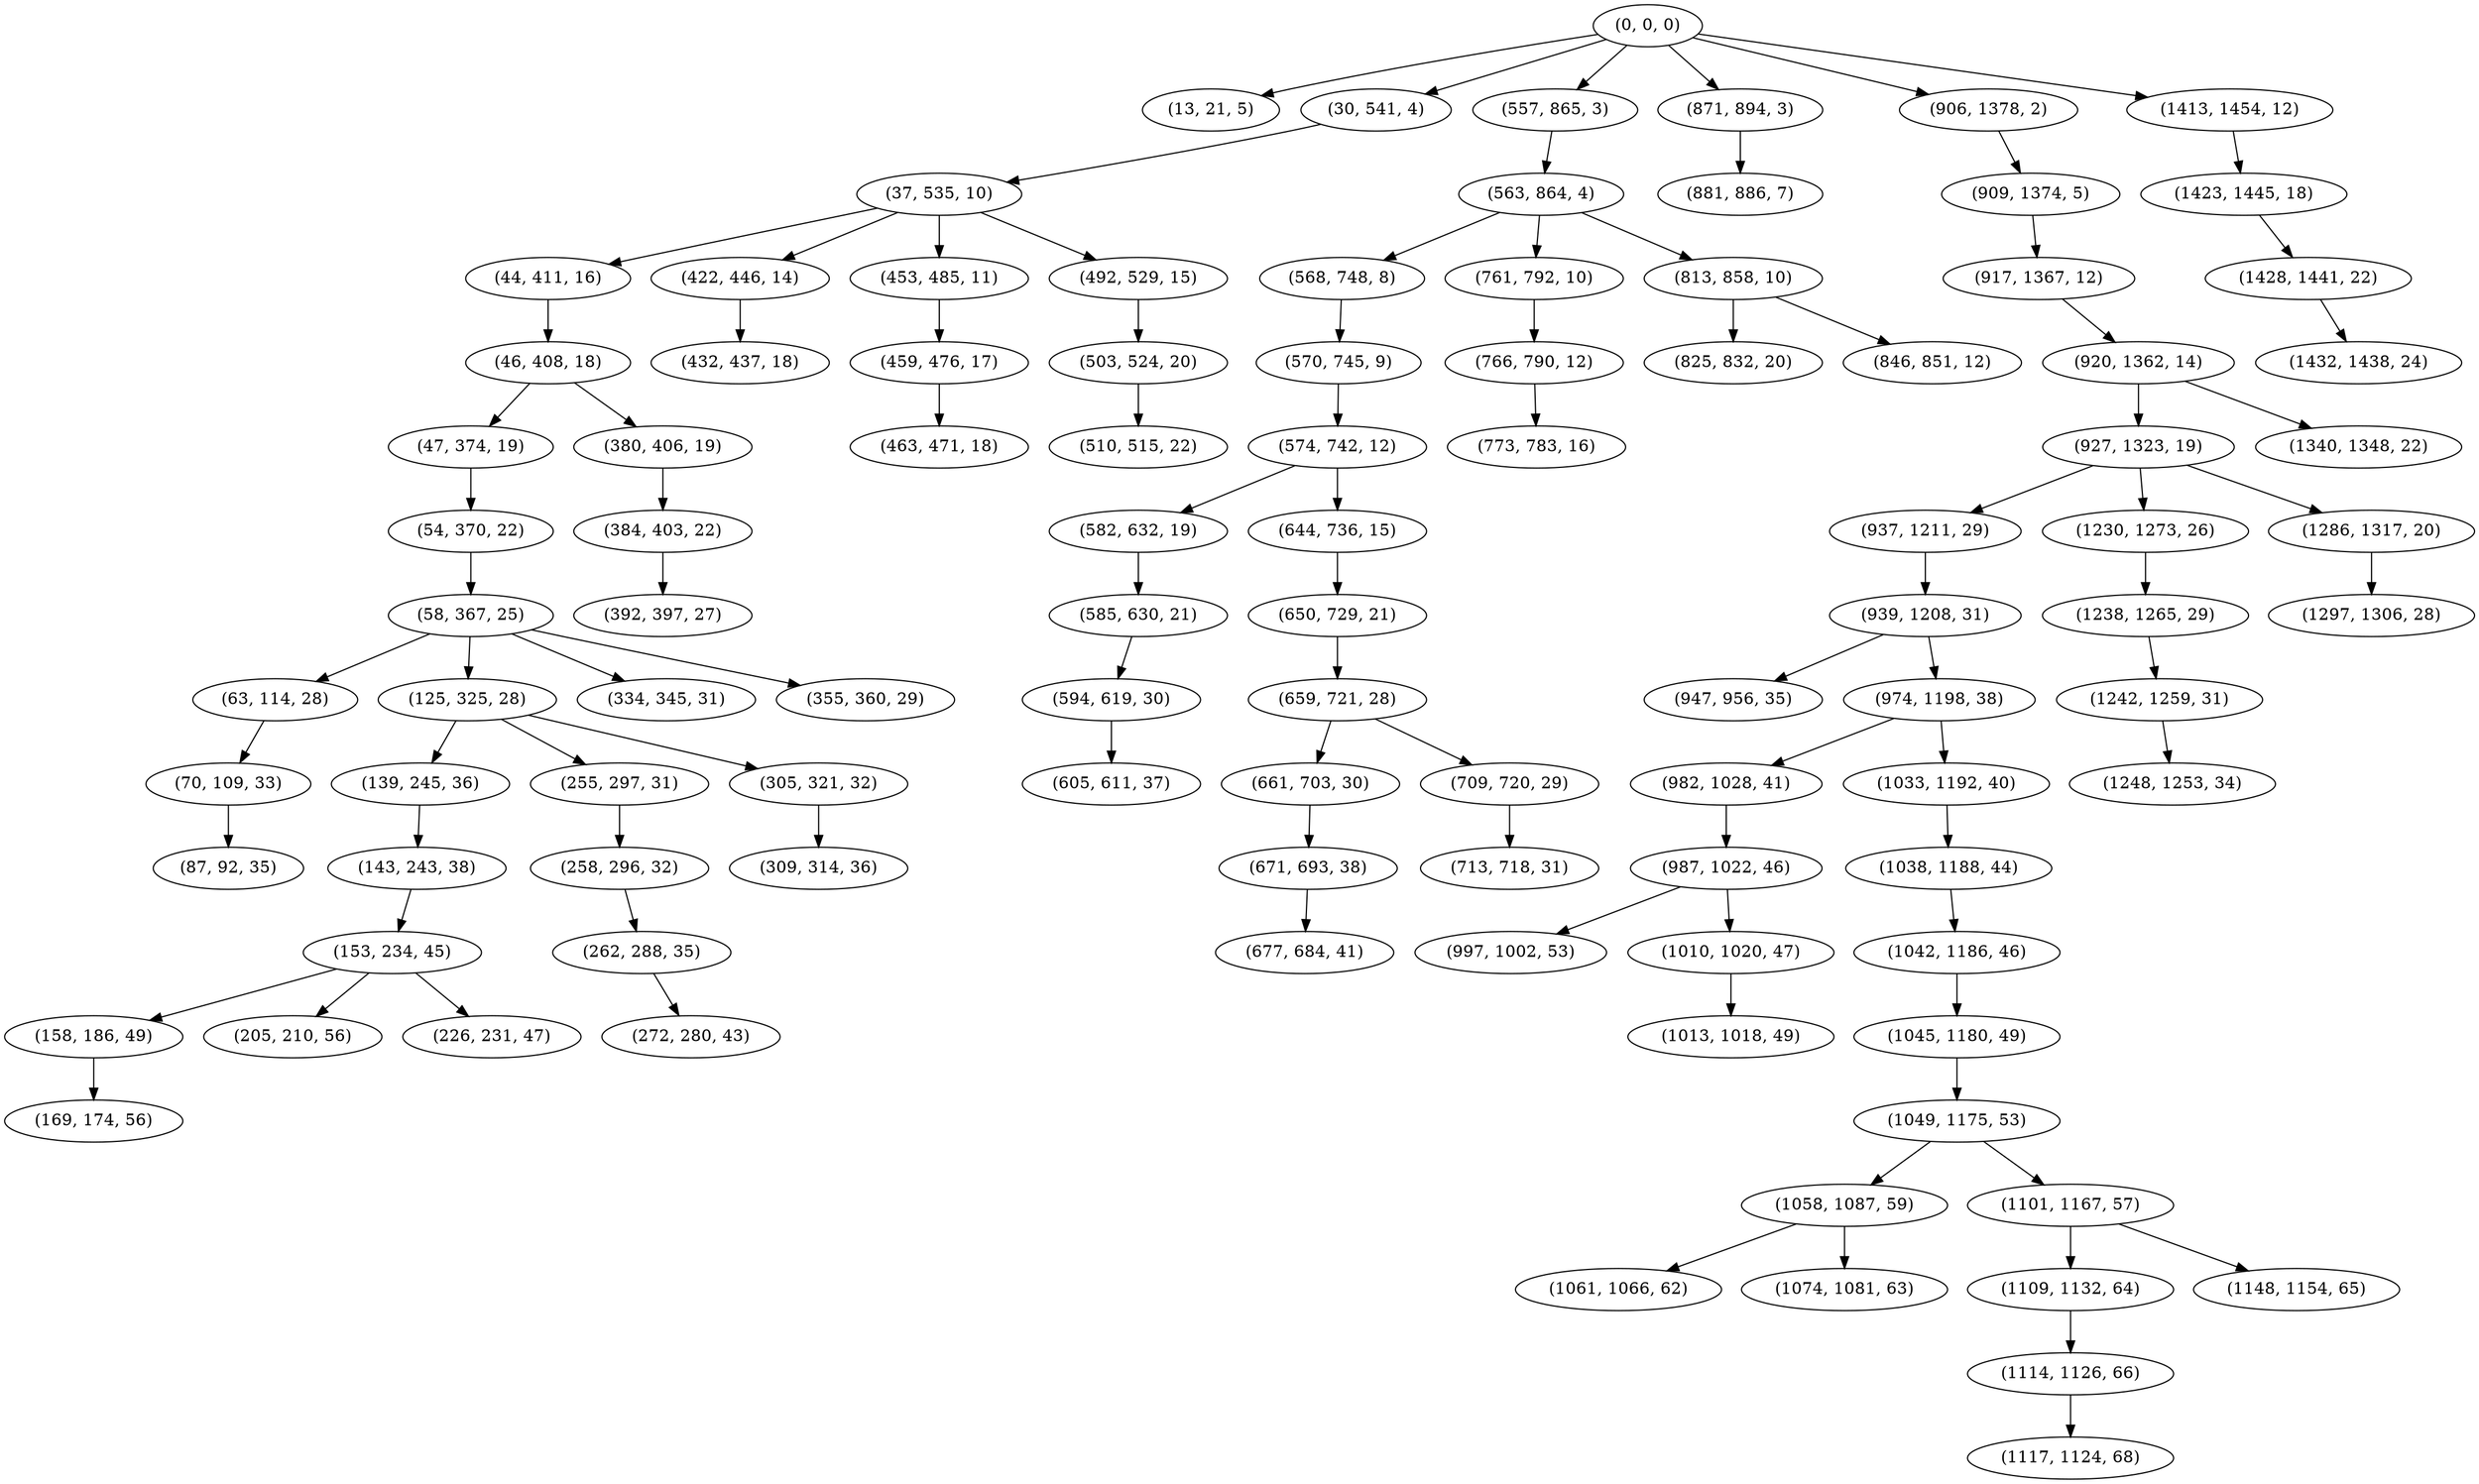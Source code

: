 digraph tree {
    "(0, 0, 0)";
    "(13, 21, 5)";
    "(30, 541, 4)";
    "(37, 535, 10)";
    "(44, 411, 16)";
    "(46, 408, 18)";
    "(47, 374, 19)";
    "(54, 370, 22)";
    "(58, 367, 25)";
    "(63, 114, 28)";
    "(70, 109, 33)";
    "(87, 92, 35)";
    "(125, 325, 28)";
    "(139, 245, 36)";
    "(143, 243, 38)";
    "(153, 234, 45)";
    "(158, 186, 49)";
    "(169, 174, 56)";
    "(205, 210, 56)";
    "(226, 231, 47)";
    "(255, 297, 31)";
    "(258, 296, 32)";
    "(262, 288, 35)";
    "(272, 280, 43)";
    "(305, 321, 32)";
    "(309, 314, 36)";
    "(334, 345, 31)";
    "(355, 360, 29)";
    "(380, 406, 19)";
    "(384, 403, 22)";
    "(392, 397, 27)";
    "(422, 446, 14)";
    "(432, 437, 18)";
    "(453, 485, 11)";
    "(459, 476, 17)";
    "(463, 471, 18)";
    "(492, 529, 15)";
    "(503, 524, 20)";
    "(510, 515, 22)";
    "(557, 865, 3)";
    "(563, 864, 4)";
    "(568, 748, 8)";
    "(570, 745, 9)";
    "(574, 742, 12)";
    "(582, 632, 19)";
    "(585, 630, 21)";
    "(594, 619, 30)";
    "(605, 611, 37)";
    "(644, 736, 15)";
    "(650, 729, 21)";
    "(659, 721, 28)";
    "(661, 703, 30)";
    "(671, 693, 38)";
    "(677, 684, 41)";
    "(709, 720, 29)";
    "(713, 718, 31)";
    "(761, 792, 10)";
    "(766, 790, 12)";
    "(773, 783, 16)";
    "(813, 858, 10)";
    "(825, 832, 20)";
    "(846, 851, 12)";
    "(871, 894, 3)";
    "(881, 886, 7)";
    "(906, 1378, 2)";
    "(909, 1374, 5)";
    "(917, 1367, 12)";
    "(920, 1362, 14)";
    "(927, 1323, 19)";
    "(937, 1211, 29)";
    "(939, 1208, 31)";
    "(947, 956, 35)";
    "(974, 1198, 38)";
    "(982, 1028, 41)";
    "(987, 1022, 46)";
    "(997, 1002, 53)";
    "(1010, 1020, 47)";
    "(1013, 1018, 49)";
    "(1033, 1192, 40)";
    "(1038, 1188, 44)";
    "(1042, 1186, 46)";
    "(1045, 1180, 49)";
    "(1049, 1175, 53)";
    "(1058, 1087, 59)";
    "(1061, 1066, 62)";
    "(1074, 1081, 63)";
    "(1101, 1167, 57)";
    "(1109, 1132, 64)";
    "(1114, 1126, 66)";
    "(1117, 1124, 68)";
    "(1148, 1154, 65)";
    "(1230, 1273, 26)";
    "(1238, 1265, 29)";
    "(1242, 1259, 31)";
    "(1248, 1253, 34)";
    "(1286, 1317, 20)";
    "(1297, 1306, 28)";
    "(1340, 1348, 22)";
    "(1413, 1454, 12)";
    "(1423, 1445, 18)";
    "(1428, 1441, 22)";
    "(1432, 1438, 24)";
    "(0, 0, 0)" -> "(13, 21, 5)";
    "(0, 0, 0)" -> "(30, 541, 4)";
    "(0, 0, 0)" -> "(557, 865, 3)";
    "(0, 0, 0)" -> "(871, 894, 3)";
    "(0, 0, 0)" -> "(906, 1378, 2)";
    "(0, 0, 0)" -> "(1413, 1454, 12)";
    "(30, 541, 4)" -> "(37, 535, 10)";
    "(37, 535, 10)" -> "(44, 411, 16)";
    "(37, 535, 10)" -> "(422, 446, 14)";
    "(37, 535, 10)" -> "(453, 485, 11)";
    "(37, 535, 10)" -> "(492, 529, 15)";
    "(44, 411, 16)" -> "(46, 408, 18)";
    "(46, 408, 18)" -> "(47, 374, 19)";
    "(46, 408, 18)" -> "(380, 406, 19)";
    "(47, 374, 19)" -> "(54, 370, 22)";
    "(54, 370, 22)" -> "(58, 367, 25)";
    "(58, 367, 25)" -> "(63, 114, 28)";
    "(58, 367, 25)" -> "(125, 325, 28)";
    "(58, 367, 25)" -> "(334, 345, 31)";
    "(58, 367, 25)" -> "(355, 360, 29)";
    "(63, 114, 28)" -> "(70, 109, 33)";
    "(70, 109, 33)" -> "(87, 92, 35)";
    "(125, 325, 28)" -> "(139, 245, 36)";
    "(125, 325, 28)" -> "(255, 297, 31)";
    "(125, 325, 28)" -> "(305, 321, 32)";
    "(139, 245, 36)" -> "(143, 243, 38)";
    "(143, 243, 38)" -> "(153, 234, 45)";
    "(153, 234, 45)" -> "(158, 186, 49)";
    "(153, 234, 45)" -> "(205, 210, 56)";
    "(153, 234, 45)" -> "(226, 231, 47)";
    "(158, 186, 49)" -> "(169, 174, 56)";
    "(255, 297, 31)" -> "(258, 296, 32)";
    "(258, 296, 32)" -> "(262, 288, 35)";
    "(262, 288, 35)" -> "(272, 280, 43)";
    "(305, 321, 32)" -> "(309, 314, 36)";
    "(380, 406, 19)" -> "(384, 403, 22)";
    "(384, 403, 22)" -> "(392, 397, 27)";
    "(422, 446, 14)" -> "(432, 437, 18)";
    "(453, 485, 11)" -> "(459, 476, 17)";
    "(459, 476, 17)" -> "(463, 471, 18)";
    "(492, 529, 15)" -> "(503, 524, 20)";
    "(503, 524, 20)" -> "(510, 515, 22)";
    "(557, 865, 3)" -> "(563, 864, 4)";
    "(563, 864, 4)" -> "(568, 748, 8)";
    "(563, 864, 4)" -> "(761, 792, 10)";
    "(563, 864, 4)" -> "(813, 858, 10)";
    "(568, 748, 8)" -> "(570, 745, 9)";
    "(570, 745, 9)" -> "(574, 742, 12)";
    "(574, 742, 12)" -> "(582, 632, 19)";
    "(574, 742, 12)" -> "(644, 736, 15)";
    "(582, 632, 19)" -> "(585, 630, 21)";
    "(585, 630, 21)" -> "(594, 619, 30)";
    "(594, 619, 30)" -> "(605, 611, 37)";
    "(644, 736, 15)" -> "(650, 729, 21)";
    "(650, 729, 21)" -> "(659, 721, 28)";
    "(659, 721, 28)" -> "(661, 703, 30)";
    "(659, 721, 28)" -> "(709, 720, 29)";
    "(661, 703, 30)" -> "(671, 693, 38)";
    "(671, 693, 38)" -> "(677, 684, 41)";
    "(709, 720, 29)" -> "(713, 718, 31)";
    "(761, 792, 10)" -> "(766, 790, 12)";
    "(766, 790, 12)" -> "(773, 783, 16)";
    "(813, 858, 10)" -> "(825, 832, 20)";
    "(813, 858, 10)" -> "(846, 851, 12)";
    "(871, 894, 3)" -> "(881, 886, 7)";
    "(906, 1378, 2)" -> "(909, 1374, 5)";
    "(909, 1374, 5)" -> "(917, 1367, 12)";
    "(917, 1367, 12)" -> "(920, 1362, 14)";
    "(920, 1362, 14)" -> "(927, 1323, 19)";
    "(920, 1362, 14)" -> "(1340, 1348, 22)";
    "(927, 1323, 19)" -> "(937, 1211, 29)";
    "(927, 1323, 19)" -> "(1230, 1273, 26)";
    "(927, 1323, 19)" -> "(1286, 1317, 20)";
    "(937, 1211, 29)" -> "(939, 1208, 31)";
    "(939, 1208, 31)" -> "(947, 956, 35)";
    "(939, 1208, 31)" -> "(974, 1198, 38)";
    "(974, 1198, 38)" -> "(982, 1028, 41)";
    "(974, 1198, 38)" -> "(1033, 1192, 40)";
    "(982, 1028, 41)" -> "(987, 1022, 46)";
    "(987, 1022, 46)" -> "(997, 1002, 53)";
    "(987, 1022, 46)" -> "(1010, 1020, 47)";
    "(1010, 1020, 47)" -> "(1013, 1018, 49)";
    "(1033, 1192, 40)" -> "(1038, 1188, 44)";
    "(1038, 1188, 44)" -> "(1042, 1186, 46)";
    "(1042, 1186, 46)" -> "(1045, 1180, 49)";
    "(1045, 1180, 49)" -> "(1049, 1175, 53)";
    "(1049, 1175, 53)" -> "(1058, 1087, 59)";
    "(1049, 1175, 53)" -> "(1101, 1167, 57)";
    "(1058, 1087, 59)" -> "(1061, 1066, 62)";
    "(1058, 1087, 59)" -> "(1074, 1081, 63)";
    "(1101, 1167, 57)" -> "(1109, 1132, 64)";
    "(1101, 1167, 57)" -> "(1148, 1154, 65)";
    "(1109, 1132, 64)" -> "(1114, 1126, 66)";
    "(1114, 1126, 66)" -> "(1117, 1124, 68)";
    "(1230, 1273, 26)" -> "(1238, 1265, 29)";
    "(1238, 1265, 29)" -> "(1242, 1259, 31)";
    "(1242, 1259, 31)" -> "(1248, 1253, 34)";
    "(1286, 1317, 20)" -> "(1297, 1306, 28)";
    "(1413, 1454, 12)" -> "(1423, 1445, 18)";
    "(1423, 1445, 18)" -> "(1428, 1441, 22)";
    "(1428, 1441, 22)" -> "(1432, 1438, 24)";
}
